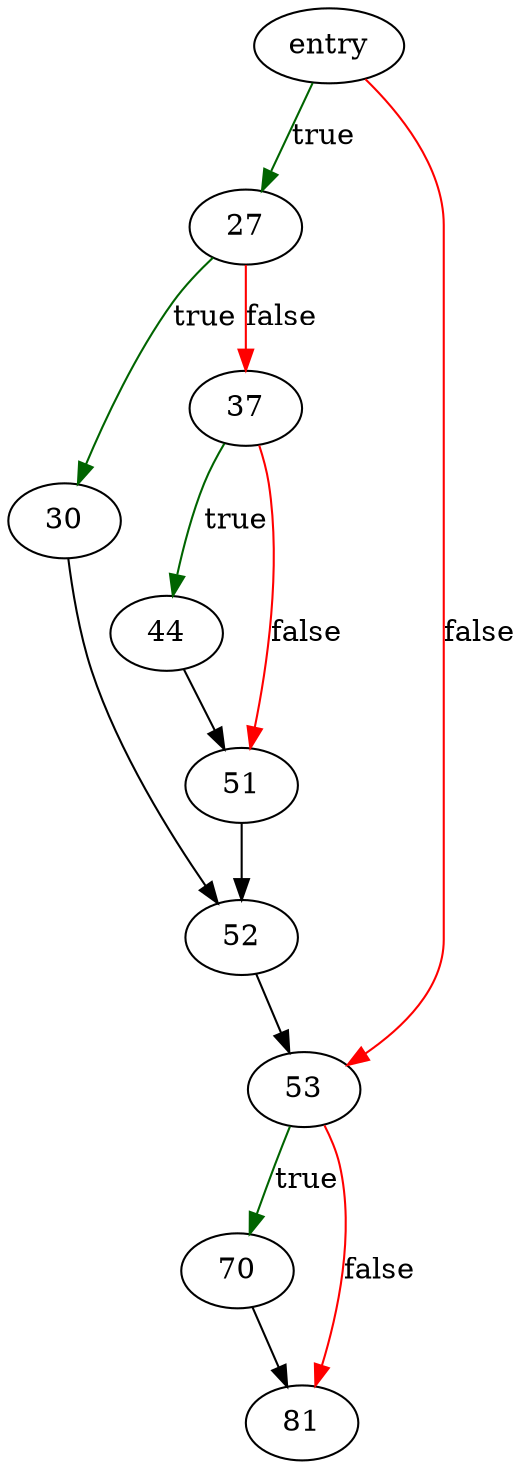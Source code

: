 digraph "exprCommute" {
	// Node definitions.
	2 [label=entry];
	27;
	30;
	37;
	44;
	51;
	52;
	53;
	70;
	81;

	// Edge definitions.
	2 -> 27 [
		color=darkgreen
		label=true
	];
	2 -> 53 [
		color=red
		label=false
	];
	27 -> 30 [
		color=darkgreen
		label=true
	];
	27 -> 37 [
		color=red
		label=false
	];
	30 -> 52;
	37 -> 44 [
		color=darkgreen
		label=true
	];
	37 -> 51 [
		color=red
		label=false
	];
	44 -> 51;
	51 -> 52;
	52 -> 53;
	53 -> 70 [
		color=darkgreen
		label=true
	];
	53 -> 81 [
		color=red
		label=false
	];
	70 -> 81;
}